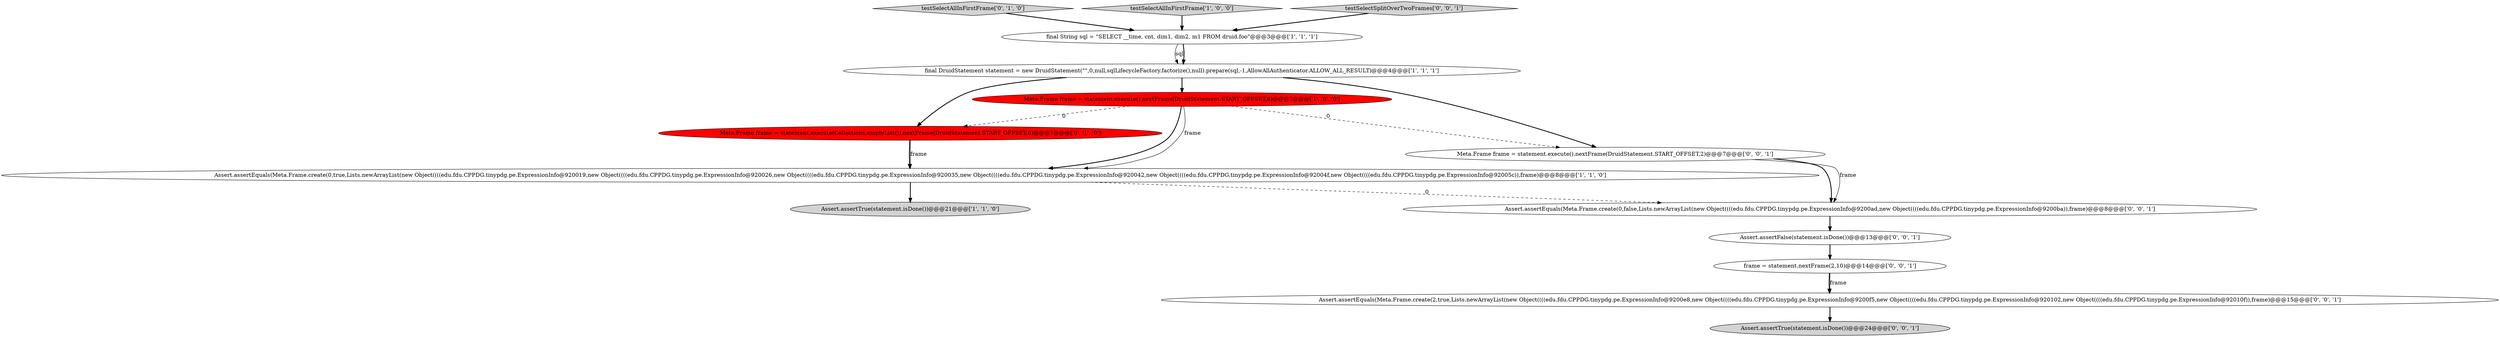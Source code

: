 digraph {
6 [style = filled, label = "Meta.Frame frame = statement.execute(Collections.emptyList()).nextFrame(DruidStatement.START_OFFSET,6)@@@7@@@['0', '1', '0']", fillcolor = red, shape = ellipse image = "AAA1AAABBB2BBB"];
7 [style = filled, label = "testSelectAllInFirstFrame['0', '1', '0']", fillcolor = lightgray, shape = diamond image = "AAA0AAABBB2BBB"];
4 [style = filled, label = "final String sql = \"SELECT __time, cnt, dim1, dim2, m1 FROM druid.foo\"@@@3@@@['1', '1', '1']", fillcolor = white, shape = ellipse image = "AAA0AAABBB1BBB"];
5 [style = filled, label = "final DruidStatement statement = new DruidStatement(\"\",0,null,sqlLifecycleFactory.factorize(),null).prepare(sql,-1,AllowAllAuthenticator.ALLOW_ALL_RESULT)@@@4@@@['1', '1', '1']", fillcolor = white, shape = ellipse image = "AAA0AAABBB1BBB"];
8 [style = filled, label = "Assert.assertFalse(statement.isDone())@@@13@@@['0', '0', '1']", fillcolor = white, shape = ellipse image = "AAA0AAABBB3BBB"];
0 [style = filled, label = "Assert.assertTrue(statement.isDone())@@@21@@@['1', '1', '0']", fillcolor = lightgray, shape = ellipse image = "AAA0AAABBB1BBB"];
9 [style = filled, label = "Meta.Frame frame = statement.execute().nextFrame(DruidStatement.START_OFFSET,2)@@@7@@@['0', '0', '1']", fillcolor = white, shape = ellipse image = "AAA0AAABBB3BBB"];
11 [style = filled, label = "frame = statement.nextFrame(2,10)@@@14@@@['0', '0', '1']", fillcolor = white, shape = ellipse image = "AAA0AAABBB3BBB"];
2 [style = filled, label = "Assert.assertEquals(Meta.Frame.create(0,true,Lists.newArrayList(new Object((((edu.fdu.CPPDG.tinypdg.pe.ExpressionInfo@920019,new Object((((edu.fdu.CPPDG.tinypdg.pe.ExpressionInfo@920026,new Object((((edu.fdu.CPPDG.tinypdg.pe.ExpressionInfo@920035,new Object((((edu.fdu.CPPDG.tinypdg.pe.ExpressionInfo@920042,new Object((((edu.fdu.CPPDG.tinypdg.pe.ExpressionInfo@92004f,new Object((((edu.fdu.CPPDG.tinypdg.pe.ExpressionInfo@92005c)),frame)@@@8@@@['1', '1', '0']", fillcolor = white, shape = ellipse image = "AAA0AAABBB1BBB"];
3 [style = filled, label = "testSelectAllInFirstFrame['1', '0', '0']", fillcolor = lightgray, shape = diamond image = "AAA0AAABBB1BBB"];
13 [style = filled, label = "Assert.assertEquals(Meta.Frame.create(0,false,Lists.newArrayList(new Object((((edu.fdu.CPPDG.tinypdg.pe.ExpressionInfo@9200ad,new Object((((edu.fdu.CPPDG.tinypdg.pe.ExpressionInfo@9200ba)),frame)@@@8@@@['0', '0', '1']", fillcolor = white, shape = ellipse image = "AAA0AAABBB3BBB"];
1 [style = filled, label = "Meta.Frame frame = statement.execute().nextFrame(DruidStatement.START_OFFSET,6)@@@7@@@['1', '0', '0']", fillcolor = red, shape = ellipse image = "AAA1AAABBB1BBB"];
12 [style = filled, label = "Assert.assertEquals(Meta.Frame.create(2,true,Lists.newArrayList(new Object((((edu.fdu.CPPDG.tinypdg.pe.ExpressionInfo@9200e8,new Object((((edu.fdu.CPPDG.tinypdg.pe.ExpressionInfo@9200f5,new Object((((edu.fdu.CPPDG.tinypdg.pe.ExpressionInfo@920102,new Object((((edu.fdu.CPPDG.tinypdg.pe.ExpressionInfo@92010f)),frame)@@@15@@@['0', '0', '1']", fillcolor = white, shape = ellipse image = "AAA0AAABBB3BBB"];
10 [style = filled, label = "testSelectSplitOverTwoFrames['0', '0', '1']", fillcolor = lightgray, shape = diamond image = "AAA0AAABBB3BBB"];
14 [style = filled, label = "Assert.assertTrue(statement.isDone())@@@24@@@['0', '0', '1']", fillcolor = lightgray, shape = ellipse image = "AAA0AAABBB3BBB"];
5->9 [style = bold, label=""];
1->9 [style = dashed, label="0"];
11->12 [style = bold, label=""];
7->4 [style = bold, label=""];
11->12 [style = solid, label="frame"];
3->4 [style = bold, label=""];
6->2 [style = solid, label="frame"];
6->2 [style = bold, label=""];
5->1 [style = bold, label=""];
2->0 [style = bold, label=""];
9->13 [style = solid, label="frame"];
5->6 [style = bold, label=""];
1->6 [style = dashed, label="0"];
2->13 [style = dashed, label="0"];
12->14 [style = bold, label=""];
10->4 [style = bold, label=""];
4->5 [style = solid, label="sql"];
1->2 [style = bold, label=""];
13->8 [style = bold, label=""];
8->11 [style = bold, label=""];
4->5 [style = bold, label=""];
1->2 [style = solid, label="frame"];
9->13 [style = bold, label=""];
}
